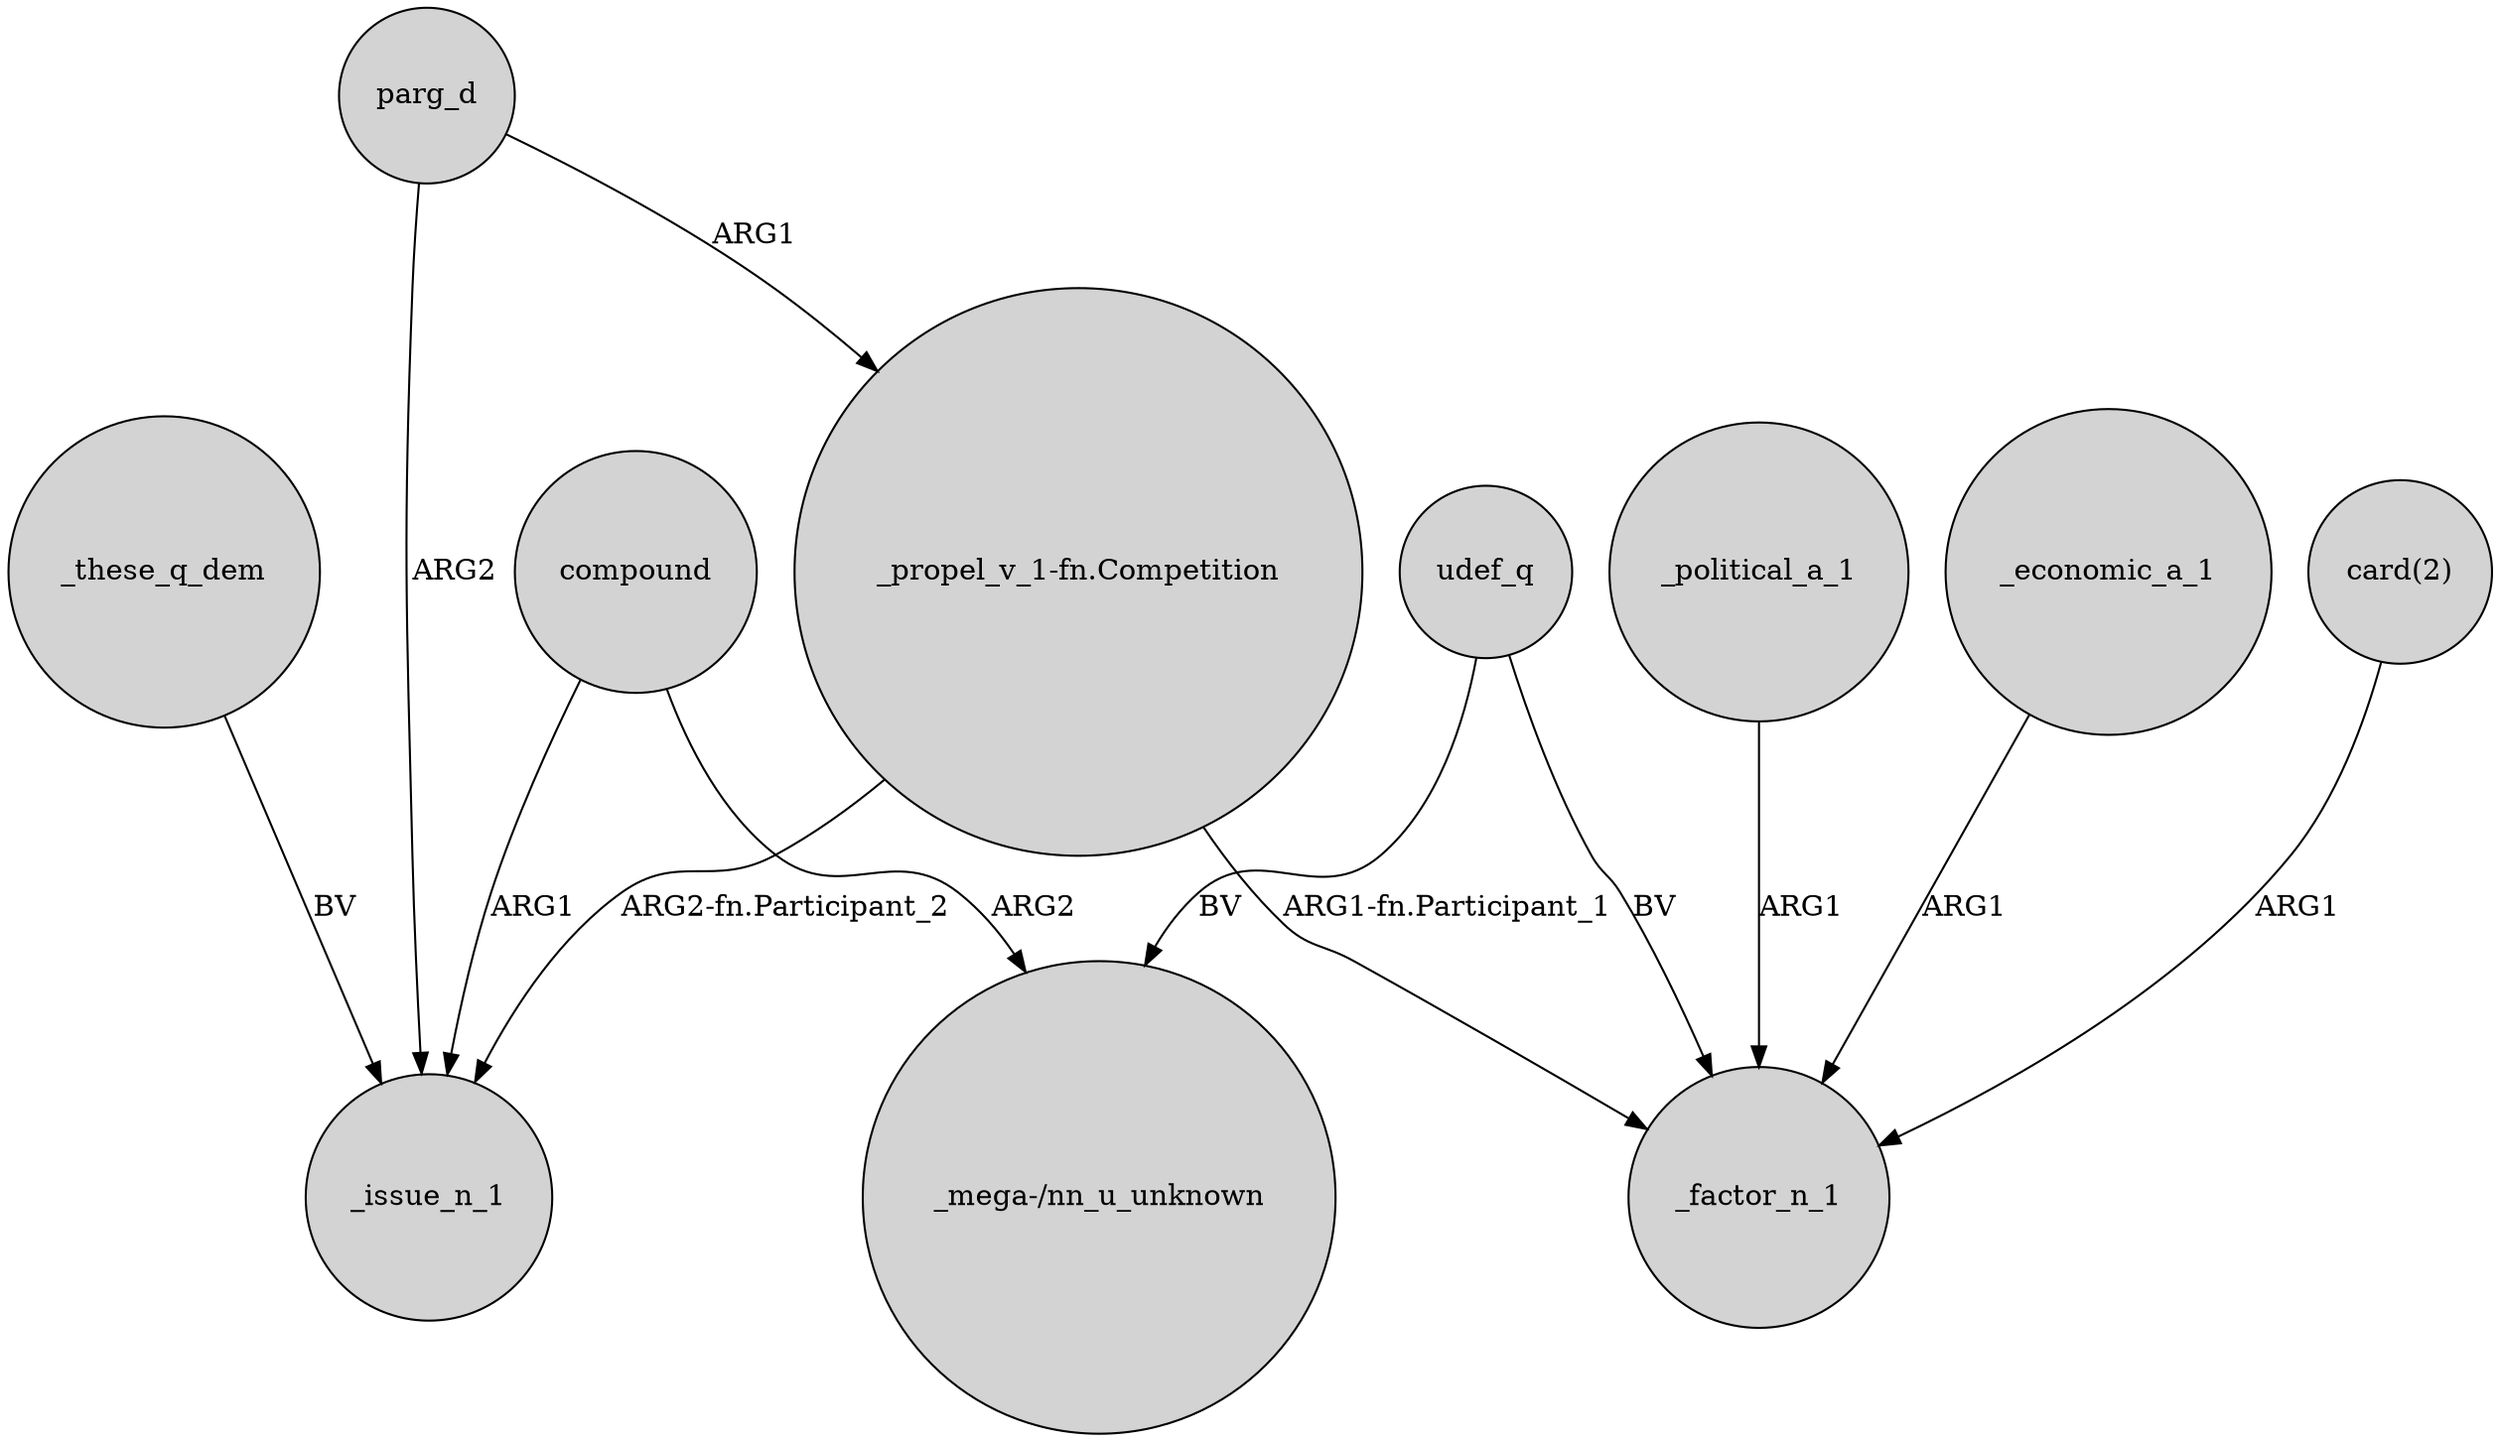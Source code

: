 digraph {
	node [shape=circle style=filled]
	"_propel_v_1-fn.Competition" -> _issue_n_1 [label="ARG2-fn.Participant_2"]
	udef_q -> "_mega-/nn_u_unknown" [label=BV]
	_these_q_dem -> _issue_n_1 [label=BV]
	parg_d -> _issue_n_1 [label=ARG2]
	udef_q -> _factor_n_1 [label=BV]
	_political_a_1 -> _factor_n_1 [label=ARG1]
	_economic_a_1 -> _factor_n_1 [label=ARG1]
	"card(2)" -> _factor_n_1 [label=ARG1]
	parg_d -> "_propel_v_1-fn.Competition" [label=ARG1]
	"_propel_v_1-fn.Competition" -> _factor_n_1 [label="ARG1-fn.Participant_1"]
	compound -> "_mega-/nn_u_unknown" [label=ARG2]
	compound -> _issue_n_1 [label=ARG1]
}
